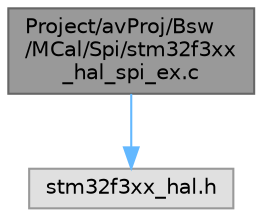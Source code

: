 digraph "Project/avProj/Bsw/MCal/Spi/stm32f3xx_hal_spi_ex.c"
{
 // LATEX_PDF_SIZE
  bgcolor="transparent";
  edge [fontname=Helvetica,fontsize=10,labelfontname=Helvetica,labelfontsize=10];
  node [fontname=Helvetica,fontsize=10,shape=box,height=0.2,width=0.4];
  Node1 [id="Node000001",label="Project/avProj/Bsw\l/MCal/Spi/stm32f3xx\l_hal_spi_ex.c",height=0.2,width=0.4,color="gray40", fillcolor="grey60", style="filled", fontcolor="black",tooltip="Extended SPI HAL module driver. This file provides firmware functions to manage the following SPI per..."];
  Node1 -> Node2 [id="edge1_Node000001_Node000002",color="steelblue1",style="solid",tooltip=" "];
  Node2 [id="Node000002",label="stm32f3xx_hal.h",height=0.2,width=0.4,color="grey60", fillcolor="#E0E0E0", style="filled",tooltip=" "];
}
